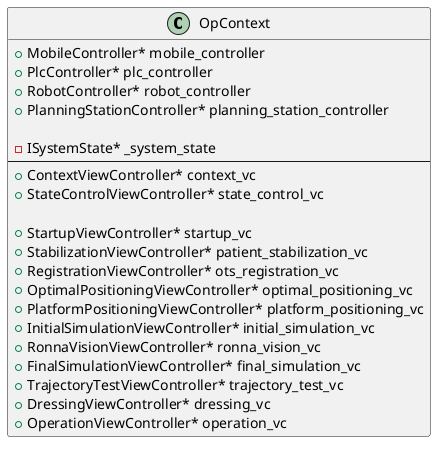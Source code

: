 @startuml OpContext

class OpContext
{
    +MobileController* mobile_controller
	+PlcController* plc_controller
	+RobotController* robot_controller
	+PlanningStationController* planning_station_controller

	-ISystemState* _system_state
    ---
    +ContextViewController* context_vc
	+StateControlViewController* state_control_vc
    
    +StartupViewController* startup_vc
	+StabilizationViewController* patient_stabilization_vc
	+RegistrationViewController* ots_registration_vc
	+OptimalPositioningViewController* optimal_positioning_vc
	+PlatformPositioningViewController* platform_positioning_vc
	+InitialSimulationViewController* initial_simulation_vc
	+RonnaVisionViewController* ronna_vision_vc
	+FinalSimulationViewController* final_simulation_vc
	+TrajectoryTestViewController* trajectory_test_vc
	+DressingViewController* dressing_vc
	+OperationViewController* operation_vc
}

@enduml
